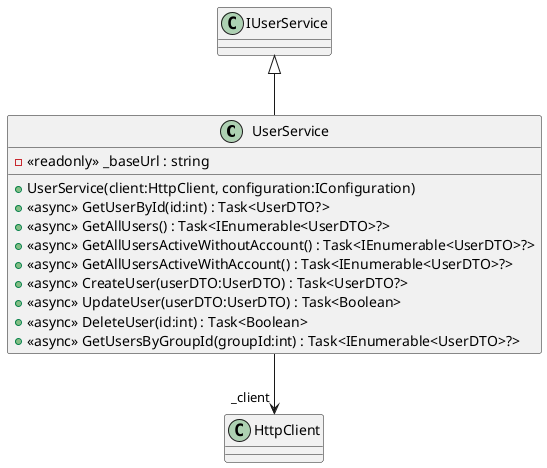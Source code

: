 @startuml
class UserService {
    - <<readonly>> _baseUrl : string
    + UserService(client:HttpClient, configuration:IConfiguration)
    + <<async>> GetUserById(id:int) : Task<UserDTO?>
    + <<async>> GetAllUsers() : Task<IEnumerable<UserDTO>?>
    + <<async>> GetAllUsersActiveWithoutAccount() : Task<IEnumerable<UserDTO>?>
    + <<async>> GetAllUsersActiveWithAccount() : Task<IEnumerable<UserDTO>?>
    + <<async>> CreateUser(userDTO:UserDTO) : Task<UserDTO?>
    + <<async>> UpdateUser(userDTO:UserDTO) : Task<Boolean>
    + <<async>> DeleteUser(id:int) : Task<Boolean>
    + <<async>> GetUsersByGroupId(groupId:int) : Task<IEnumerable<UserDTO>?>
}
IUserService <|-- UserService
UserService --> "_client" HttpClient
@enduml
